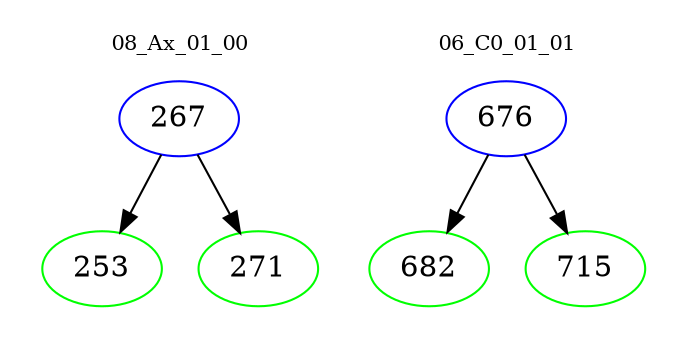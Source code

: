 digraph{
subgraph cluster_0 {
color = white
label = "08_Ax_01_00";
fontsize=10;
T0_267 [label="267", color="blue"]
T0_267 -> T0_253 [color="black"]
T0_253 [label="253", color="green"]
T0_267 -> T0_271 [color="black"]
T0_271 [label="271", color="green"]
}
subgraph cluster_1 {
color = white
label = "06_C0_01_01";
fontsize=10;
T1_676 [label="676", color="blue"]
T1_676 -> T1_682 [color="black"]
T1_682 [label="682", color="green"]
T1_676 -> T1_715 [color="black"]
T1_715 [label="715", color="green"]
}
}
